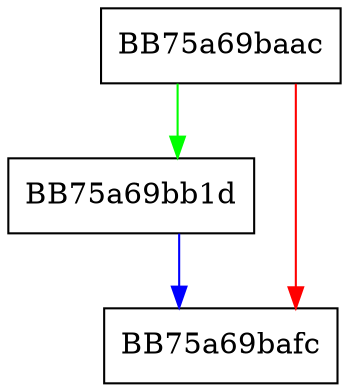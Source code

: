 digraph _Stofx_v2 {
  node [shape="box"];
  graph [splines=ortho];
  BB75a69baac -> BB75a69bb1d [color="green"];
  BB75a69baac -> BB75a69bafc [color="red"];
  BB75a69bb1d -> BB75a69bafc [color="blue"];
}